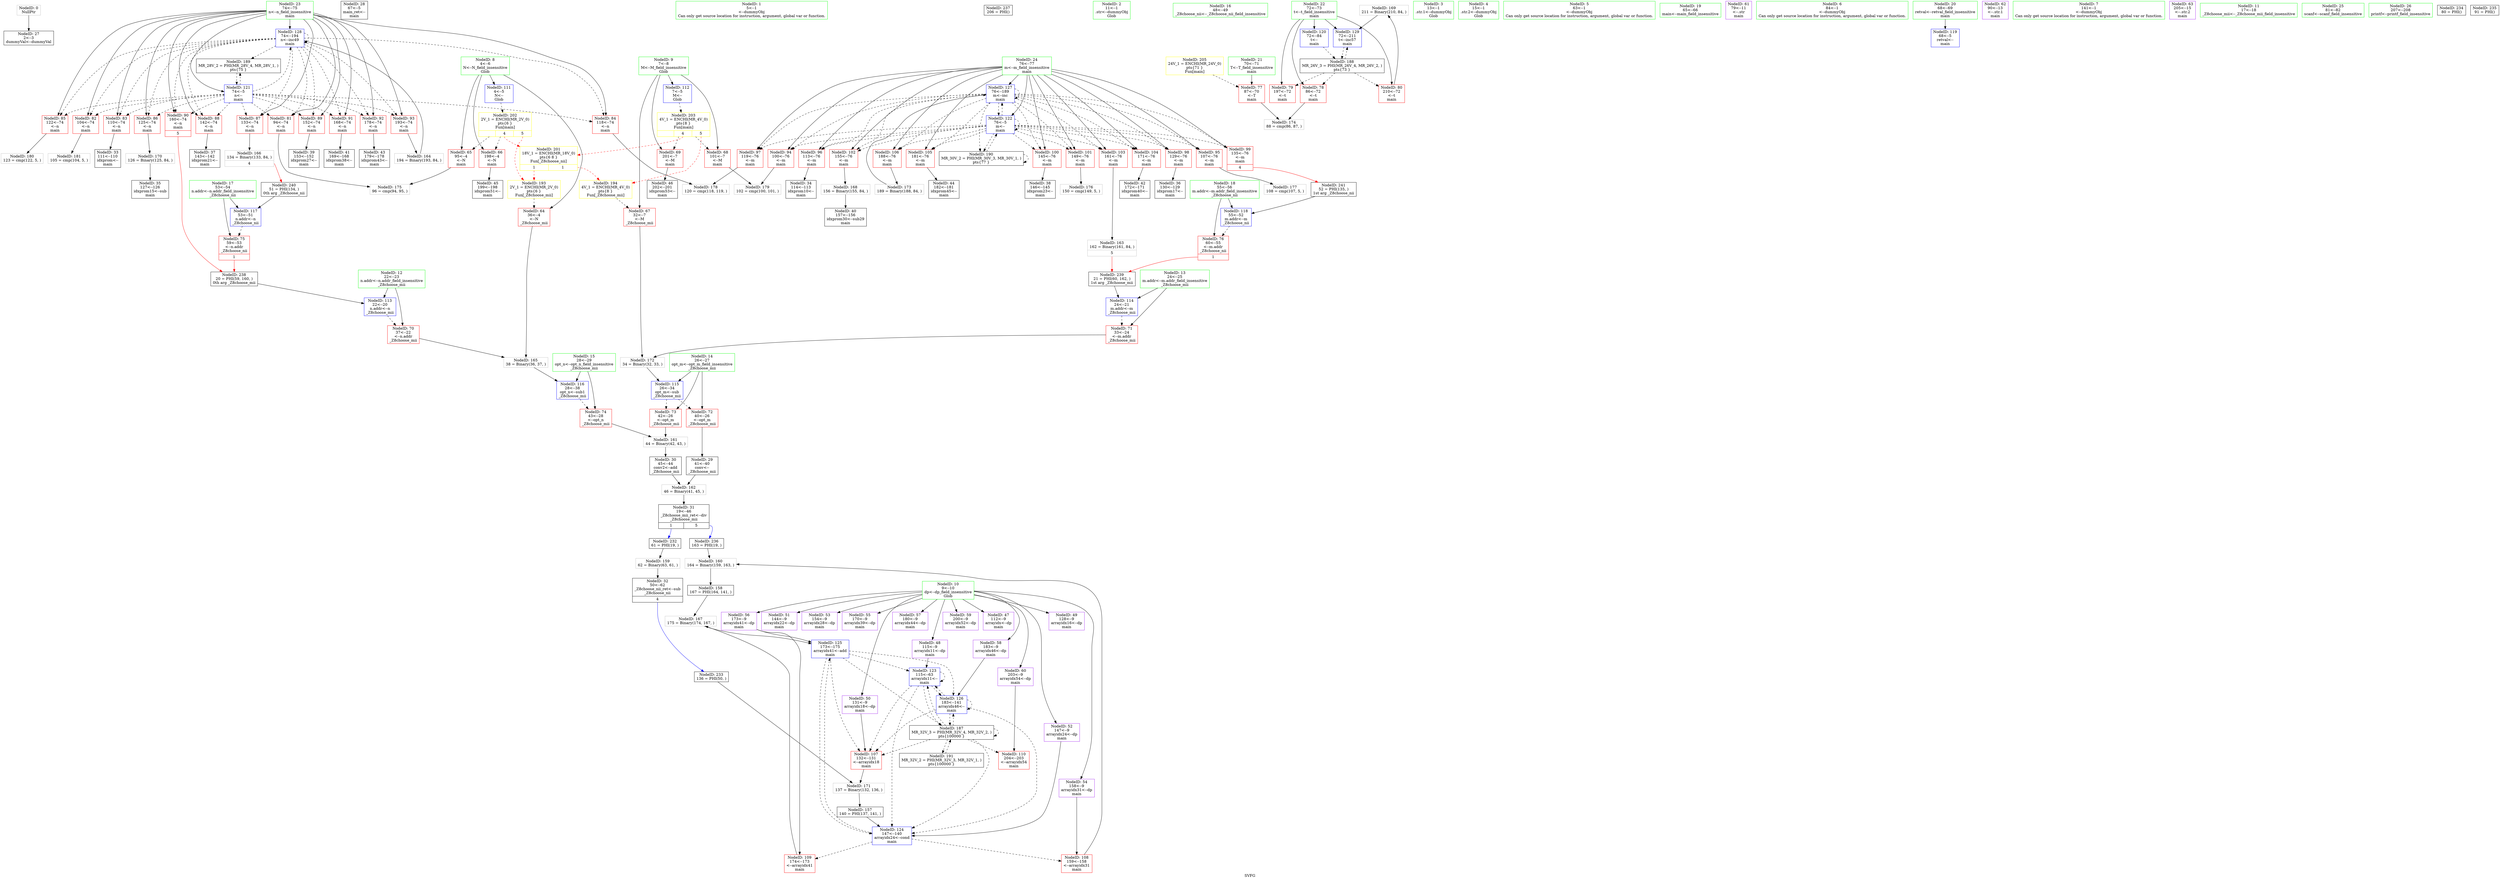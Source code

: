 digraph "SVFG" {
	label="SVFG";

	Node0x55f37e947410 [shape=record,color=grey,label="{NodeID: 0\nNullPtr}"];
	Node0x55f37e947410 -> Node0x55f37e94ed90[style=solid];
	Node0x55f37e95a5b0 [shape=record,color=grey,label="{NodeID: 180\n123 = cmp(122, 5, )\n}"];
	Node0x55f37e94ff70 [shape=record,color=red,label="{NodeID: 97\n119\<--76\n\<--m\nmain\n}"];
	Node0x55f37e94ff70 -> Node0x55f37e95a2b0[style=solid];
	Node0x55f37e94e7f0 [shape=record,color=green,label="{NodeID: 14\n26\<--27\nopt_m\<--opt_m_field_insensitive\n_Z8choose_mii\n}"];
	Node0x55f37e94e7f0 -> Node0x55f37e952240[style=solid];
	Node0x55f37e94e7f0 -> Node0x55f37e952310[style=solid];
	Node0x55f37e94e7f0 -> Node0x55f37e9555e0[style=solid];
	Node0x55f37e953fe0 [shape=record,color=yellow,style=double,label="{NodeID: 194\n4V_1 = ENCHI(MR_4V_0)\npts\{8 \}\nFun[_Z8choose_mii]}"];
	Node0x55f37e953fe0 -> Node0x55f37e951e30[style=dashed];
	Node0x55f37e950ad0 [shape=record,color=blue,label="{NodeID: 111\n4\<--5\nN\<--\nGlob }"];
	Node0x55f37e950ad0 -> Node0x55f37e9669b0[style=dashed];
	Node0x55f37e94ee60 [shape=record,color=black,label="{NodeID: 28\n67\<--5\nmain_ret\<--\nmain\n}"];
	Node0x55f37e955dc0 [shape=record,color=blue,label="{NodeID: 125\n173\<--175\narrayidx41\<--add\nmain\n}"];
	Node0x55f37e955dc0 -> Node0x55f37e950790[style=dashed];
	Node0x55f37e955dc0 -> Node0x55f37e955c20[style=dashed];
	Node0x55f37e955dc0 -> Node0x55f37e955cf0[style=dashed];
	Node0x55f37e955dc0 -> Node0x55f37e955e90[style=dashed];
	Node0x55f37e955dc0 -> Node0x55f37e962940[style=dashed];
	Node0x55f37e94f9c0 [shape=record,color=black,label="{NodeID: 42\n172\<--171\nidxprom40\<--\nmain\n}"];
	Node0x55f37e951540 [shape=record,color=purple,label="{NodeID: 56\n173\<--9\narrayidx41\<--dp\nmain\n}"];
	Node0x55f37e951540 -> Node0x55f37e950930[style=solid];
	Node0x55f37e951540 -> Node0x55f37e955dc0[style=solid];
	Node0x55f37e972490 [shape=record,color=black,label="{NodeID: 236\n163 = PHI(19, )\n}"];
	Node0x55f37e972490 -> Node0x55f37e9587b0[style=solid];
	Node0x55f37e9520a0 [shape=record,color=red,label="{NodeID: 70\n37\<--22\n\<--n.addr\n_Z8choose_mii\n}"];
	Node0x55f37e9520a0 -> Node0x55f37e958f30[style=solid];
	Node0x55f37e959230 [shape=record,color=grey,label="{NodeID: 167\n175 = Binary(174, 167, )\n}"];
	Node0x55f37e959230 -> Node0x55f37e955dc0[style=solid];
	Node0x55f37e952c00 [shape=record,color=red,label="{NodeID: 84\n118\<--74\n\<--n\nmain\n}"];
	Node0x55f37e952c00 -> Node0x55f37e95a2b0[style=solid];
	Node0x55f37e946180 [shape=record,color=green,label="{NodeID: 1\n5\<--1\n\<--dummyObj\nCan only get source location for instruction, argument, global var or function.}"];
	Node0x55f37e95a730 [shape=record,color=grey,label="{NodeID: 181\n105 = cmp(104, 5, )\n}"];
	Node0x55f37e950040 [shape=record,color=red,label="{NodeID: 98\n129\<--76\n\<--m\nmain\n}"];
	Node0x55f37e950040 -> Node0x55f37e94f4e0[style=solid];
	Node0x55f37e9469e0 [shape=record,color=green,label="{NodeID: 15\n28\<--29\nopt_n\<--opt_n_field_insensitive\n_Z8choose_mii\n}"];
	Node0x55f37e9469e0 -> Node0x55f37e9523e0[style=solid];
	Node0x55f37e9469e0 -> Node0x55f37e955670[style=solid];
	Node0x55f37e950bd0 [shape=record,color=blue,label="{NodeID: 112\n7\<--5\nM\<--\nGlob }"];
	Node0x55f37e950bd0 -> Node0x55f37e966ac0[style=dashed];
	Node0x55f37e94ef30 [shape=record,color=black,label="{NodeID: 29\n41\<--40\nconv\<--\n_Z8choose_mii\n}"];
	Node0x55f37e94ef30 -> Node0x55f37e958ab0[style=solid];
	Node0x55f37e955e90 [shape=record,color=blue,label="{NodeID: 126\n183\<--141\narrayidx46\<--\nmain\n}"];
	Node0x55f37e955e90 -> Node0x55f37e950790[style=dashed];
	Node0x55f37e955e90 -> Node0x55f37e955c20[style=dashed];
	Node0x55f37e955e90 -> Node0x55f37e955cf0[style=dashed];
	Node0x55f37e955e90 -> Node0x55f37e955e90[style=dashed];
	Node0x55f37e955e90 -> Node0x55f37e962940[style=dashed];
	Node0x55f37e94fa90 [shape=record,color=black,label="{NodeID: 43\n179\<--178\nidxprom43\<--\nmain\n}"];
	Node0x55f37e951610 [shape=record,color=purple,label="{NodeID: 57\n180\<--9\narrayidx44\<--dp\nmain\n}"];
	Node0x55f37e972630 [shape=record,color=black,label="{NodeID: 237\n206 = PHI()\n}"];
	Node0x55f37e952170 [shape=record,color=red,label="{NodeID: 71\n33\<--24\n\<--m.addr\n_Z8choose_mii\n}"];
	Node0x55f37e952170 -> Node0x55f37e9599b0[style=solid];
	Node0x55f37e9593b0 [shape=record,color=grey,label="{NodeID: 168\n156 = Binary(155, 84, )\n}"];
	Node0x55f37e9593b0 -> Node0x55f37e94f820[style=solid];
	Node0x55f37e952cd0 [shape=record,color=red,label="{NodeID: 85\n122\<--74\n\<--n\nmain\n}"];
	Node0x55f37e952cd0 -> Node0x55f37e95a5b0[style=solid];
	Node0x55f37e946270 [shape=record,color=green,label="{NodeID: 2\n11\<--1\n.str\<--dummyObj\nGlob }"];
	Node0x55f37e950110 [shape=record,color=red,label="{NodeID: 99\n135\<--76\n\<--m\nmain\n|{<s0>4}}"];
	Node0x55f37e950110:s0 -> Node0x55f37e972bd0[style=solid,color=red];
	Node0x55f37e946ab0 [shape=record,color=green,label="{NodeID: 16\n48\<--49\n_Z8choose_nii\<--_Z8choose_nii_field_insensitive\n}"];
	Node0x55f37e950cd0 [shape=record,color=blue,label="{NodeID: 113\n22\<--20\nn.addr\<--n\n_Z8choose_mii\n}"];
	Node0x55f37e950cd0 -> Node0x55f37e9520a0[style=dashed];
	Node0x55f37e94f000 [shape=record,color=black,label="{NodeID: 30\n45\<--44\nconv2\<--add\n_Z8choose_mii\n}"];
	Node0x55f37e94f000 -> Node0x55f37e958ab0[style=solid];
	Node0x55f37e955f60 [shape=record,color=blue,label="{NodeID: 127\n76\<--189\nm\<--inc\nmain\n}"];
	Node0x55f37e955f60 -> Node0x55f37e953420[style=dashed];
	Node0x55f37e955f60 -> Node0x55f37e9534f0[style=dashed];
	Node0x55f37e955f60 -> Node0x55f37e94fea0[style=dashed];
	Node0x55f37e955f60 -> Node0x55f37e94ff70[style=dashed];
	Node0x55f37e955f60 -> Node0x55f37e950040[style=dashed];
	Node0x55f37e955f60 -> Node0x55f37e950110[style=dashed];
	Node0x55f37e955f60 -> Node0x55f37e9501e0[style=dashed];
	Node0x55f37e955f60 -> Node0x55f37e9502b0[style=dashed];
	Node0x55f37e955f60 -> Node0x55f37e950380[style=dashed];
	Node0x55f37e955f60 -> Node0x55f37e950450[style=dashed];
	Node0x55f37e955f60 -> Node0x55f37e950520[style=dashed];
	Node0x55f37e955f60 -> Node0x55f37e9505f0[style=dashed];
	Node0x55f37e955f60 -> Node0x55f37e9506c0[style=dashed];
	Node0x55f37e955f60 -> Node0x55f37e955b50[style=dashed];
	Node0x55f37e955f60 -> Node0x55f37e955f60[style=dashed];
	Node0x55f37e955f60 -> Node0x55f37e963840[style=dashed];
	Node0x55f37e94fb60 [shape=record,color=black,label="{NodeID: 44\n182\<--181\nidxprom45\<--\nmain\n}"];
	Node0x55f37e9516e0 [shape=record,color=purple,label="{NodeID: 58\n183\<--9\narrayidx46\<--dp\nmain\n}"];
	Node0x55f37e9516e0 -> Node0x55f37e955e90[style=solid];
	Node0x55f37e972700 [shape=record,color=black,label="{NodeID: 238\n20 = PHI(59, 160, )\n0th arg _Z8choose_mii }"];
	Node0x55f37e972700 -> Node0x55f37e950cd0[style=solid];
	Node0x55f37e952240 [shape=record,color=red,label="{NodeID: 72\n40\<--26\n\<--opt_m\n_Z8choose_mii\n}"];
	Node0x55f37e952240 -> Node0x55f37e94ef30[style=solid];
	Node0x55f37e959530 [shape=record,color=grey,label="{NodeID: 169\n211 = Binary(210, 84, )\n}"];
	Node0x55f37e959530 -> Node0x55f37e956100[style=solid];
	Node0x55f37e952da0 [shape=record,color=red,label="{NodeID: 86\n125\<--74\n\<--n\nmain\n}"];
	Node0x55f37e952da0 -> Node0x55f37e9596b0[style=solid];
	Node0x55f37e9478d0 [shape=record,color=green,label="{NodeID: 3\n13\<--1\n.str.1\<--dummyObj\nGlob }"];
	Node0x55f37e9501e0 [shape=record,color=red,label="{NodeID: 100\n145\<--76\n\<--m\nmain\n}"];
	Node0x55f37e9501e0 -> Node0x55f37e94f680[style=solid];
	Node0x55f37e946b80 [shape=record,color=green,label="{NodeID: 17\n53\<--54\nn.addr\<--n.addr_field_insensitive\n_Z8choose_nii\n}"];
	Node0x55f37e946b80 -> Node0x55f37e9524b0[style=solid];
	Node0x55f37e946b80 -> Node0x55f37e955740[style=solid];
	Node0x55f37e950da0 [shape=record,color=blue,label="{NodeID: 114\n24\<--21\nm.addr\<--m\n_Z8choose_mii\n}"];
	Node0x55f37e950da0 -> Node0x55f37e952170[style=dashed];
	Node0x55f37e94f0d0 [shape=record,color=black,label="{NodeID: 31\n19\<--46\n_Z8choose_mii_ret\<--div\n_Z8choose_mii\n|{<s0>1|<s1>5}}"];
	Node0x55f37e94f0d0:s0 -> Node0x55f37e972000[style=solid,color=blue];
	Node0x55f37e94f0d0:s1 -> Node0x55f37e972490[style=solid,color=blue];
	Node0x55f37e956030 [shape=record,color=blue,label="{NodeID: 128\n74\<--194\nn\<--inc49\nmain\n}"];
	Node0x55f37e956030 -> Node0x55f37e952990[style=dashed];
	Node0x55f37e956030 -> Node0x55f37e952a60[style=dashed];
	Node0x55f37e956030 -> Node0x55f37e952b30[style=dashed];
	Node0x55f37e956030 -> Node0x55f37e952c00[style=dashed];
	Node0x55f37e956030 -> Node0x55f37e952cd0[style=dashed];
	Node0x55f37e956030 -> Node0x55f37e952da0[style=dashed];
	Node0x55f37e956030 -> Node0x55f37e952e70[style=dashed];
	Node0x55f37e956030 -> Node0x55f37e952f40[style=dashed];
	Node0x55f37e956030 -> Node0x55f37e953010[style=dashed];
	Node0x55f37e956030 -> Node0x55f37e9530e0[style=dashed];
	Node0x55f37e956030 -> Node0x55f37e9531b0[style=dashed];
	Node0x55f37e956030 -> Node0x55f37e953280[style=dashed];
	Node0x55f37e956030 -> Node0x55f37e953350[style=dashed];
	Node0x55f37e956030 -> Node0x55f37e956030[style=dashed];
	Node0x55f37e956030 -> Node0x55f37e963340[style=dashed];
	Node0x55f37e94fc30 [shape=record,color=black,label="{NodeID: 45\n199\<--198\nidxprom51\<--\nmain\n}"];
	Node0x55f37e9517b0 [shape=record,color=purple,label="{NodeID: 59\n200\<--9\narrayidx52\<--dp\nmain\n}"];
	Node0x55f37e972940 [shape=record,color=black,label="{NodeID: 239\n21 = PHI(60, 162, )\n1st arg _Z8choose_mii }"];
	Node0x55f37e972940 -> Node0x55f37e950da0[style=solid];
	Node0x55f37e952310 [shape=record,color=red,label="{NodeID: 73\n42\<--26\n\<--opt_m\n_Z8choose_mii\n}"];
	Node0x55f37e952310 -> Node0x55f37e958930[style=solid];
	Node0x55f37e9596b0 [shape=record,color=grey,label="{NodeID: 170\n126 = Binary(125, 84, )\n}"];
	Node0x55f37e9596b0 -> Node0x55f37e94f410[style=solid];
	Node0x55f37e952e70 [shape=record,color=red,label="{NodeID: 87\n133\<--74\n\<--n\nmain\n}"];
	Node0x55f37e952e70 -> Node0x55f37e9590b0[style=solid];
	Node0x55f37e9463f0 [shape=record,color=green,label="{NodeID: 4\n15\<--1\n.str.2\<--dummyObj\nGlob }"];
	Node0x55f37e9502b0 [shape=record,color=red,label="{NodeID: 101\n149\<--76\n\<--m\nmain\n}"];
	Node0x55f37e9502b0 -> Node0x55f37e959fb0[style=solid];
	Node0x55f37e946d20 [shape=record,color=green,label="{NodeID: 18\n55\<--56\nm.addr\<--m.addr_field_insensitive\n_Z8choose_nii\n}"];
	Node0x55f37e946d20 -> Node0x55f37e952580[style=solid];
	Node0x55f37e946d20 -> Node0x55f37e955810[style=solid];
	Node0x55f37e9555e0 [shape=record,color=blue,label="{NodeID: 115\n26\<--34\nopt_m\<--sub\n_Z8choose_mii\n}"];
	Node0x55f37e9555e0 -> Node0x55f37e952240[style=dashed];
	Node0x55f37e9555e0 -> Node0x55f37e952310[style=dashed];
	Node0x55f37e94f1a0 [shape=record,color=black,label="{NodeID: 32\n50\<--62\n_Z8choose_nii_ret\<--sub\n_Z8choose_nii\n|{<s0>4}}"];
	Node0x55f37e94f1a0:s0 -> Node0x55f37e9721f0[style=solid,color=blue];
	Node0x55f37e956100 [shape=record,color=blue,label="{NodeID: 129\n72\<--211\nt\<--inc57\nmain\n}"];
	Node0x55f37e956100 -> Node0x55f37e962e40[style=dashed];
	Node0x55f37e94fd00 [shape=record,color=black,label="{NodeID: 46\n202\<--201\nidxprom53\<--\nmain\n}"];
	Node0x55f37e951880 [shape=record,color=purple,label="{NodeID: 60\n203\<--9\narrayidx54\<--dp\nmain\n}"];
	Node0x55f37e951880 -> Node0x55f37e950a00[style=solid];
	Node0x55f37e972ac0 [shape=record,color=black,label="{NodeID: 240\n51 = PHI(134, )\n0th arg _Z8choose_nii }"];
	Node0x55f37e972ac0 -> Node0x55f37e955740[style=solid];
	Node0x55f37e754d60 [shape=record,color=black,label="{NodeID: 157\n140 = PHI(137, 141, )\n}"];
	Node0x55f37e754d60 -> Node0x55f37e955cf0[style=solid];
	Node0x55f37e9523e0 [shape=record,color=red,label="{NodeID: 74\n43\<--28\n\<--opt_n\n_Z8choose_mii\n}"];
	Node0x55f37e9523e0 -> Node0x55f37e958930[style=solid];
	Node0x55f37e959830 [shape=record,color=grey,label="{NodeID: 171\n137 = Binary(132, 136, )\n}"];
	Node0x55f37e959830 -> Node0x55f37e754d60[style=solid];
	Node0x55f37e952f40 [shape=record,color=red,label="{NodeID: 88\n142\<--74\n\<--n\nmain\n}"];
	Node0x55f37e952f40 -> Node0x55f37e94f5b0[style=solid];
	Node0x55f37e946480 [shape=record,color=green,label="{NodeID: 5\n63\<--1\n\<--dummyObj\nCan only get source location for instruction, argument, global var or function.}"];
	Node0x55f37e950380 [shape=record,color=red,label="{NodeID: 102\n155\<--76\n\<--m\nmain\n}"];
	Node0x55f37e950380 -> Node0x55f37e9593b0[style=solid];
	Node0x55f37e946df0 [shape=record,color=green,label="{NodeID: 19\n65\<--66\nmain\<--main_field_insensitive\n}"];
	Node0x55f37e955670 [shape=record,color=blue,label="{NodeID: 116\n28\<--38\nopt_n\<--sub1\n_Z8choose_mii\n}"];
	Node0x55f37e955670 -> Node0x55f37e9523e0[style=dashed];
	Node0x55f37e94f270 [shape=record,color=black,label="{NodeID: 33\n111\<--110\nidxprom\<--\nmain\n}"];
	Node0x55f37e94fdd0 [shape=record,color=purple,label="{NodeID: 47\n112\<--9\narrayidx\<--dp\nmain\n}"];
	Node0x55f37e951950 [shape=record,color=purple,label="{NodeID: 61\n79\<--11\n\<--.str\nmain\n}"];
	Node0x55f37e972bd0 [shape=record,color=black,label="{NodeID: 241\n52 = PHI(135, )\n1st arg _Z8choose_nii }"];
	Node0x55f37e972bd0 -> Node0x55f37e955810[style=solid];
	Node0x55f37e958090 [shape=record,color=black,label="{NodeID: 158\n167 = PHI(164, 141, )\n}"];
	Node0x55f37e958090 -> Node0x55f37e959230[style=solid];
	Node0x55f37e9524b0 [shape=record,color=red,label="{NodeID: 75\n59\<--53\n\<--n.addr\n_Z8choose_nii\n|{<s0>1}}"];
	Node0x55f37e9524b0:s0 -> Node0x55f37e972700[style=solid,color=red];
	Node0x55f37e9599b0 [shape=record,color=grey,label="{NodeID: 172\n34 = Binary(32, 33, )\n}"];
	Node0x55f37e9599b0 -> Node0x55f37e9555e0[style=solid];
	Node0x55f37e953010 [shape=record,color=red,label="{NodeID: 89\n152\<--74\n\<--n\nmain\n}"];
	Node0x55f37e953010 -> Node0x55f37e94f750[style=solid];
	Node0x55f37e94e310 [shape=record,color=green,label="{NodeID: 6\n84\<--1\n\<--dummyObj\nCan only get source location for instruction, argument, global var or function.}"];
	Node0x55f37e950450 [shape=record,color=red,label="{NodeID: 103\n161\<--76\n\<--m\nmain\n}"];
	Node0x55f37e950450 -> Node0x55f37e958c30[style=solid];
	Node0x55f37e946ef0 [shape=record,color=green,label="{NodeID: 20\n68\<--69\nretval\<--retval_field_insensitive\nmain\n}"];
	Node0x55f37e946ef0 -> Node0x55f37e9558e0[style=solid];
	Node0x55f37e955740 [shape=record,color=blue,label="{NodeID: 117\n53\<--51\nn.addr\<--n\n_Z8choose_nii\n}"];
	Node0x55f37e955740 -> Node0x55f37e9524b0[style=dashed];
	Node0x55f37e94f340 [shape=record,color=black,label="{NodeID: 34\n114\<--113\nidxprom10\<--\nmain\n}"];
	Node0x55f37e950ec0 [shape=record,color=purple,label="{NodeID: 48\n115\<--9\narrayidx11\<--dp\nmain\n}"];
	Node0x55f37e950ec0 -> Node0x55f37e955c20[style=solid];
	Node0x55f37e951a20 [shape=record,color=purple,label="{NodeID: 62\n90\<--13\n\<--.str.1\nmain\n}"];
	Node0x55f37e958630 [shape=record,color=grey,label="{NodeID: 159\n62 = Binary(63, 61, )\n}"];
	Node0x55f37e958630 -> Node0x55f37e94f1a0[style=solid];
	Node0x55f37e952580 [shape=record,color=red,label="{NodeID: 76\n60\<--55\n\<--m.addr\n_Z8choose_nii\n|{<s0>1}}"];
	Node0x55f37e952580:s0 -> Node0x55f37e972940[style=solid,color=red];
	Node0x55f37e959b30 [shape=record,color=grey,label="{NodeID: 173\n189 = Binary(188, 84, )\n}"];
	Node0x55f37e959b30 -> Node0x55f37e955f60[style=solid];
	Node0x55f37e9530e0 [shape=record,color=red,label="{NodeID: 90\n160\<--74\n\<--n\nmain\n|{<s0>5}}"];
	Node0x55f37e9530e0:s0 -> Node0x55f37e972700[style=solid,color=red];
	Node0x55f37e94e3a0 [shape=record,color=green,label="{NodeID: 7\n141\<--1\n\<--dummyObj\nCan only get source location for instruction, argument, global var or function.}"];
	Node0x55f37e962940 [shape=record,color=black,label="{NodeID: 187\nMR_32V_3 = PHI(MR_32V_4, MR_32V_2, )\npts\{100000 \}\n}"];
	Node0x55f37e962940 -> Node0x55f37e950790[style=dashed];
	Node0x55f37e962940 -> Node0x55f37e950a00[style=dashed];
	Node0x55f37e962940 -> Node0x55f37e955c20[style=dashed];
	Node0x55f37e962940 -> Node0x55f37e955cf0[style=dashed];
	Node0x55f37e962940 -> Node0x55f37e955e90[style=dashed];
	Node0x55f37e962940 -> Node0x55f37e962940[style=dashed];
	Node0x55f37e962940 -> Node0x55f37e963d40[style=dashed];
	Node0x55f37e950520 [shape=record,color=red,label="{NodeID: 104\n171\<--76\n\<--m\nmain\n}"];
	Node0x55f37e950520 -> Node0x55f37e94f9c0[style=solid];
	Node0x55f37e947a50 [shape=record,color=green,label="{NodeID: 21\n70\<--71\nT\<--T_field_insensitive\nmain\n}"];
	Node0x55f37e947a50 -> Node0x55f37e952650[style=solid];
	Node0x55f37e966900 [shape=record,color=yellow,style=double,label="{NodeID: 201\n18V_1 = ENCHI(MR_18V_0)\npts\{6 8 \}\nFun[_Z8choose_nii]|{<s0>1|<s1>1}}"];
	Node0x55f37e966900:s0 -> Node0x55f37e953ed0[style=dashed,color=red];
	Node0x55f37e966900:s1 -> Node0x55f37e953fe0[style=dashed,color=red];
	Node0x55f37e955810 [shape=record,color=blue,label="{NodeID: 118\n55\<--52\nm.addr\<--m\n_Z8choose_nii\n}"];
	Node0x55f37e955810 -> Node0x55f37e952580[style=dashed];
	Node0x55f37e94f410 [shape=record,color=black,label="{NodeID: 35\n127\<--126\nidxprom15\<--sub\nmain\n}"];
	Node0x55f37e950f90 [shape=record,color=purple,label="{NodeID: 49\n128\<--9\narrayidx16\<--dp\nmain\n}"];
	Node0x55f37e951af0 [shape=record,color=purple,label="{NodeID: 63\n205\<--15\n\<--.str.2\nmain\n}"];
	Node0x55f37e9587b0 [shape=record,color=grey,label="{NodeID: 160\n164 = Binary(159, 163, )\n}"];
	Node0x55f37e9587b0 -> Node0x55f37e958090[style=solid];
	Node0x55f37e952650 [shape=record,color=red,label="{NodeID: 77\n87\<--70\n\<--T\nmain\n}"];
	Node0x55f37e952650 -> Node0x55f37e959cb0[style=solid];
	Node0x55f37e959cb0 [shape=record,color=grey,label="{NodeID: 174\n88 = cmp(86, 87, )\n}"];
	Node0x55f37e9531b0 [shape=record,color=red,label="{NodeID: 91\n168\<--74\n\<--n\nmain\n}"];
	Node0x55f37e9531b0 -> Node0x55f37e94f8f0[style=solid];
	Node0x55f37e947750 [shape=record,color=green,label="{NodeID: 8\n4\<--6\nN\<--N_field_insensitive\nGlob }"];
	Node0x55f37e947750 -> Node0x55f37e951bc0[style=solid];
	Node0x55f37e947750 -> Node0x55f37e951c90[style=solid];
	Node0x55f37e947750 -> Node0x55f37e951d60[style=solid];
	Node0x55f37e947750 -> Node0x55f37e950ad0[style=solid];
	Node0x55f37e962e40 [shape=record,color=black,label="{NodeID: 188\nMR_26V_3 = PHI(MR_26V_4, MR_26V_2, )\npts\{73 \}\n}"];
	Node0x55f37e962e40 -> Node0x55f37e952720[style=dashed];
	Node0x55f37e962e40 -> Node0x55f37e9527f0[style=dashed];
	Node0x55f37e962e40 -> Node0x55f37e9528c0[style=dashed];
	Node0x55f37e962e40 -> Node0x55f37e956100[style=dashed];
	Node0x55f37e9505f0 [shape=record,color=red,label="{NodeID: 105\n181\<--76\n\<--m\nmain\n}"];
	Node0x55f37e9505f0 -> Node0x55f37e94fb60[style=solid];
	Node0x55f37e947b20 [shape=record,color=green,label="{NodeID: 22\n72\<--73\nt\<--t_field_insensitive\nmain\n}"];
	Node0x55f37e947b20 -> Node0x55f37e952720[style=solid];
	Node0x55f37e947b20 -> Node0x55f37e9527f0[style=solid];
	Node0x55f37e947b20 -> Node0x55f37e9528c0[style=solid];
	Node0x55f37e947b20 -> Node0x55f37e9559b0[style=solid];
	Node0x55f37e947b20 -> Node0x55f37e956100[style=solid];
	Node0x55f37e9669b0 [shape=record,color=yellow,style=double,label="{NodeID: 202\n2V_1 = ENCHI(MR_2V_0)\npts\{6 \}\nFun[main]|{|<s2>4|<s3>5}}"];
	Node0x55f37e9669b0 -> Node0x55f37e951c90[style=dashed];
	Node0x55f37e9669b0 -> Node0x55f37e951d60[style=dashed];
	Node0x55f37e9669b0:s2 -> Node0x55f37e966900[style=dashed,color=red];
	Node0x55f37e9669b0:s3 -> Node0x55f37e953ed0[style=dashed,color=red];
	Node0x55f37e9558e0 [shape=record,color=blue,label="{NodeID: 119\n68\<--5\nretval\<--\nmain\n}"];
	Node0x55f37e94f4e0 [shape=record,color=black,label="{NodeID: 36\n130\<--129\nidxprom17\<--\nmain\n}"];
	Node0x55f37e951060 [shape=record,color=purple,label="{NodeID: 50\n131\<--9\narrayidx18\<--dp\nmain\n}"];
	Node0x55f37e951060 -> Node0x55f37e950790[style=solid];
	Node0x55f37e951bc0 [shape=record,color=red,label="{NodeID: 64\n36\<--4\n\<--N\n_Z8choose_mii\n}"];
	Node0x55f37e951bc0 -> Node0x55f37e958f30[style=solid];
	Node0x55f37e958930 [shape=record,color=grey,label="{NodeID: 161\n44 = Binary(42, 43, )\n}"];
	Node0x55f37e958930 -> Node0x55f37e94f000[style=solid];
	Node0x55f37e952720 [shape=record,color=red,label="{NodeID: 78\n86\<--72\n\<--t\nmain\n}"];
	Node0x55f37e952720 -> Node0x55f37e959cb0[style=solid];
	Node0x55f37e959e30 [shape=record,color=grey,label="{NodeID: 175\n96 = cmp(94, 95, )\n}"];
	Node0x55f37e953280 [shape=record,color=red,label="{NodeID: 92\n178\<--74\n\<--n\nmain\n}"];
	Node0x55f37e953280 -> Node0x55f37e94fa90[style=solid];
	Node0x55f37e9477e0 [shape=record,color=green,label="{NodeID: 9\n7\<--8\nM\<--M_field_insensitive\nGlob }"];
	Node0x55f37e9477e0 -> Node0x55f37e951e30[style=solid];
	Node0x55f37e9477e0 -> Node0x55f37e951f00[style=solid];
	Node0x55f37e9477e0 -> Node0x55f37e951fd0[style=solid];
	Node0x55f37e9477e0 -> Node0x55f37e950bd0[style=solid];
	Node0x55f37e963340 [shape=record,color=black,label="{NodeID: 189\nMR_28V_2 = PHI(MR_28V_4, MR_28V_1, )\npts\{75 \}\n}"];
	Node0x55f37e963340 -> Node0x55f37e955a80[style=dashed];
	Node0x55f37e9506c0 [shape=record,color=red,label="{NodeID: 106\n188\<--76\n\<--m\nmain\n}"];
	Node0x55f37e9506c0 -> Node0x55f37e959b30[style=solid];
	Node0x55f37e947bf0 [shape=record,color=green,label="{NodeID: 23\n74\<--75\nn\<--n_field_insensitive\nmain\n}"];
	Node0x55f37e947bf0 -> Node0x55f37e952990[style=solid];
	Node0x55f37e947bf0 -> Node0x55f37e952a60[style=solid];
	Node0x55f37e947bf0 -> Node0x55f37e952b30[style=solid];
	Node0x55f37e947bf0 -> Node0x55f37e952c00[style=solid];
	Node0x55f37e947bf0 -> Node0x55f37e952cd0[style=solid];
	Node0x55f37e947bf0 -> Node0x55f37e952da0[style=solid];
	Node0x55f37e947bf0 -> Node0x55f37e952e70[style=solid];
	Node0x55f37e947bf0 -> Node0x55f37e952f40[style=solid];
	Node0x55f37e947bf0 -> Node0x55f37e953010[style=solid];
	Node0x55f37e947bf0 -> Node0x55f37e9530e0[style=solid];
	Node0x55f37e947bf0 -> Node0x55f37e9531b0[style=solid];
	Node0x55f37e947bf0 -> Node0x55f37e953280[style=solid];
	Node0x55f37e947bf0 -> Node0x55f37e953350[style=solid];
	Node0x55f37e947bf0 -> Node0x55f37e955a80[style=solid];
	Node0x55f37e947bf0 -> Node0x55f37e956030[style=solid];
	Node0x55f37e966ac0 [shape=record,color=yellow,style=double,label="{NodeID: 203\n4V_1 = ENCHI(MR_4V_0)\npts\{8 \}\nFun[main]|{|<s2>4|<s3>5}}"];
	Node0x55f37e966ac0 -> Node0x55f37e951f00[style=dashed];
	Node0x55f37e966ac0 -> Node0x55f37e951fd0[style=dashed];
	Node0x55f37e966ac0:s2 -> Node0x55f37e966900[style=dashed,color=red];
	Node0x55f37e966ac0:s3 -> Node0x55f37e953fe0[style=dashed,color=red];
	Node0x55f37e9559b0 [shape=record,color=blue,label="{NodeID: 120\n72\<--84\nt\<--\nmain\n}"];
	Node0x55f37e9559b0 -> Node0x55f37e962e40[style=dashed];
	Node0x55f37e94f5b0 [shape=record,color=black,label="{NodeID: 37\n143\<--142\nidxprom21\<--\nmain\n}"];
	Node0x55f37e951130 [shape=record,color=purple,label="{NodeID: 51\n144\<--9\narrayidx22\<--dp\nmain\n}"];
	Node0x55f37e951c90 [shape=record,color=red,label="{NodeID: 65\n95\<--4\n\<--N\nmain\n}"];
	Node0x55f37e951c90 -> Node0x55f37e959e30[style=solid];
	Node0x55f37e958ab0 [shape=record,color=grey,label="{NodeID: 162\n46 = Binary(41, 45, )\n}"];
	Node0x55f37e958ab0 -> Node0x55f37e94f0d0[style=solid];
	Node0x55f37e9527f0 [shape=record,color=red,label="{NodeID: 79\n197\<--72\n\<--t\nmain\n}"];
	Node0x55f37e959fb0 [shape=record,color=grey,label="{NodeID: 176\n150 = cmp(149, 5, )\n}"];
	Node0x55f37e953350 [shape=record,color=red,label="{NodeID: 93\n193\<--74\n\<--n\nmain\n}"];
	Node0x55f37e953350 -> Node0x55f37e958db0[style=solid];
	Node0x55f37e9475b0 [shape=record,color=green,label="{NodeID: 10\n9\<--10\ndp\<--dp_field_insensitive\nGlob }"];
	Node0x55f37e9475b0 -> Node0x55f37e94fdd0[style=solid];
	Node0x55f37e9475b0 -> Node0x55f37e950ec0[style=solid];
	Node0x55f37e9475b0 -> Node0x55f37e950f90[style=solid];
	Node0x55f37e9475b0 -> Node0x55f37e951060[style=solid];
	Node0x55f37e9475b0 -> Node0x55f37e951130[style=solid];
	Node0x55f37e9475b0 -> Node0x55f37e951200[style=solid];
	Node0x55f37e9475b0 -> Node0x55f37e9512d0[style=solid];
	Node0x55f37e9475b0 -> Node0x55f37e9513a0[style=solid];
	Node0x55f37e9475b0 -> Node0x55f37e951470[style=solid];
	Node0x55f37e9475b0 -> Node0x55f37e951540[style=solid];
	Node0x55f37e9475b0 -> Node0x55f37e951610[style=solid];
	Node0x55f37e9475b0 -> Node0x55f37e9516e0[style=solid];
	Node0x55f37e9475b0 -> Node0x55f37e9517b0[style=solid];
	Node0x55f37e9475b0 -> Node0x55f37e951880[style=solid];
	Node0x55f37e963840 [shape=record,color=black,label="{NodeID: 190\nMR_30V_2 = PHI(MR_30V_3, MR_30V_1, )\npts\{77 \}\n}"];
	Node0x55f37e963840 -> Node0x55f37e955b50[style=dashed];
	Node0x55f37e963840 -> Node0x55f37e963840[style=dashed];
	Node0x55f37e950790 [shape=record,color=red,label="{NodeID: 107\n132\<--131\n\<--arrayidx18\nmain\n}"];
	Node0x55f37e950790 -> Node0x55f37e959830[style=solid];
	Node0x55f37e947cc0 [shape=record,color=green,label="{NodeID: 24\n76\<--77\nm\<--m_field_insensitive\nmain\n}"];
	Node0x55f37e947cc0 -> Node0x55f37e953420[style=solid];
	Node0x55f37e947cc0 -> Node0x55f37e9534f0[style=solid];
	Node0x55f37e947cc0 -> Node0x55f37e94fea0[style=solid];
	Node0x55f37e947cc0 -> Node0x55f37e94ff70[style=solid];
	Node0x55f37e947cc0 -> Node0x55f37e950040[style=solid];
	Node0x55f37e947cc0 -> Node0x55f37e950110[style=solid];
	Node0x55f37e947cc0 -> Node0x55f37e9501e0[style=solid];
	Node0x55f37e947cc0 -> Node0x55f37e9502b0[style=solid];
	Node0x55f37e947cc0 -> Node0x55f37e950380[style=solid];
	Node0x55f37e947cc0 -> Node0x55f37e950450[style=solid];
	Node0x55f37e947cc0 -> Node0x55f37e950520[style=solid];
	Node0x55f37e947cc0 -> Node0x55f37e9505f0[style=solid];
	Node0x55f37e947cc0 -> Node0x55f37e9506c0[style=solid];
	Node0x55f37e947cc0 -> Node0x55f37e955b50[style=solid];
	Node0x55f37e947cc0 -> Node0x55f37e955f60[style=solid];
	Node0x55f37e955a80 [shape=record,color=blue,label="{NodeID: 121\n74\<--5\nn\<--\nmain\n}"];
	Node0x55f37e955a80 -> Node0x55f37e952990[style=dashed];
	Node0x55f37e955a80 -> Node0x55f37e952a60[style=dashed];
	Node0x55f37e955a80 -> Node0x55f37e952b30[style=dashed];
	Node0x55f37e955a80 -> Node0x55f37e952c00[style=dashed];
	Node0x55f37e955a80 -> Node0x55f37e952cd0[style=dashed];
	Node0x55f37e955a80 -> Node0x55f37e952da0[style=dashed];
	Node0x55f37e955a80 -> Node0x55f37e952e70[style=dashed];
	Node0x55f37e955a80 -> Node0x55f37e952f40[style=dashed];
	Node0x55f37e955a80 -> Node0x55f37e953010[style=dashed];
	Node0x55f37e955a80 -> Node0x55f37e9530e0[style=dashed];
	Node0x55f37e955a80 -> Node0x55f37e9531b0[style=dashed];
	Node0x55f37e955a80 -> Node0x55f37e953280[style=dashed];
	Node0x55f37e955a80 -> Node0x55f37e953350[style=dashed];
	Node0x55f37e955a80 -> Node0x55f37e956030[style=dashed];
	Node0x55f37e955a80 -> Node0x55f37e963340[style=dashed];
	Node0x55f37e94f680 [shape=record,color=black,label="{NodeID: 38\n146\<--145\nidxprom23\<--\nmain\n}"];
	Node0x55f37e951200 [shape=record,color=purple,label="{NodeID: 52\n147\<--9\narrayidx24\<--dp\nmain\n}"];
	Node0x55f37e951200 -> Node0x55f37e955cf0[style=solid];
	Node0x55f37e972000 [shape=record,color=black,label="{NodeID: 232\n61 = PHI(19, )\n}"];
	Node0x55f37e972000 -> Node0x55f37e958630[style=solid];
	Node0x55f37e951d60 [shape=record,color=red,label="{NodeID: 66\n198\<--4\n\<--N\nmain\n}"];
	Node0x55f37e951d60 -> Node0x55f37e94fc30[style=solid];
	Node0x55f37e958c30 [shape=record,color=grey,label="{NodeID: 163\n162 = Binary(161, 84, )\n|{<s0>5}}"];
	Node0x55f37e958c30:s0 -> Node0x55f37e972940[style=solid,color=red];
	Node0x55f37e9528c0 [shape=record,color=red,label="{NodeID: 80\n210\<--72\n\<--t\nmain\n}"];
	Node0x55f37e9528c0 -> Node0x55f37e959530[style=solid];
	Node0x55f37e95a130 [shape=record,color=grey,label="{NodeID: 177\n108 = cmp(107, 5, )\n}"];
	Node0x55f37e953420 [shape=record,color=red,label="{NodeID: 94\n100\<--76\n\<--m\nmain\n}"];
	Node0x55f37e953420 -> Node0x55f37e95a430[style=solid];
	Node0x55f37e947640 [shape=record,color=green,label="{NodeID: 11\n17\<--18\n_Z8choose_mii\<--_Z8choose_mii_field_insensitive\n}"];
	Node0x55f37e963d40 [shape=record,color=black,label="{NodeID: 191\nMR_32V_2 = PHI(MR_32V_3, MR_32V_1, )\npts\{100000 \}\n}"];
	Node0x55f37e963d40 -> Node0x55f37e962940[style=dashed];
	Node0x55f37e950860 [shape=record,color=red,label="{NodeID: 108\n159\<--158\n\<--arrayidx31\nmain\n}"];
	Node0x55f37e950860 -> Node0x55f37e9587b0[style=solid];
	Node0x55f37e94ec30 [shape=record,color=green,label="{NodeID: 25\n81\<--82\nscanf\<--scanf_field_insensitive\n}"];
	Node0x55f37e966c80 [shape=record,color=yellow,style=double,label="{NodeID: 205\n24V_1 = ENCHI(MR_24V_0)\npts\{71 \}\nFun[main]}"];
	Node0x55f37e966c80 -> Node0x55f37e952650[style=dashed];
	Node0x55f37e955b50 [shape=record,color=blue,label="{NodeID: 122\n76\<--5\nm\<--\nmain\n}"];
	Node0x55f37e955b50 -> Node0x55f37e953420[style=dashed];
	Node0x55f37e955b50 -> Node0x55f37e9534f0[style=dashed];
	Node0x55f37e955b50 -> Node0x55f37e94fea0[style=dashed];
	Node0x55f37e955b50 -> Node0x55f37e94ff70[style=dashed];
	Node0x55f37e955b50 -> Node0x55f37e950040[style=dashed];
	Node0x55f37e955b50 -> Node0x55f37e950110[style=dashed];
	Node0x55f37e955b50 -> Node0x55f37e9501e0[style=dashed];
	Node0x55f37e955b50 -> Node0x55f37e9502b0[style=dashed];
	Node0x55f37e955b50 -> Node0x55f37e950380[style=dashed];
	Node0x55f37e955b50 -> Node0x55f37e950450[style=dashed];
	Node0x55f37e955b50 -> Node0x55f37e950520[style=dashed];
	Node0x55f37e955b50 -> Node0x55f37e9505f0[style=dashed];
	Node0x55f37e955b50 -> Node0x55f37e9506c0[style=dashed];
	Node0x55f37e955b50 -> Node0x55f37e955b50[style=dashed];
	Node0x55f37e955b50 -> Node0x55f37e955f60[style=dashed];
	Node0x55f37e955b50 -> Node0x55f37e963840[style=dashed];
	Node0x55f37e94f750 [shape=record,color=black,label="{NodeID: 39\n153\<--152\nidxprom27\<--\nmain\n}"];
	Node0x55f37e9512d0 [shape=record,color=purple,label="{NodeID: 53\n154\<--9\narrayidx28\<--dp\nmain\n}"];
	Node0x55f37e9721f0 [shape=record,color=black,label="{NodeID: 233\n136 = PHI(50, )\n}"];
	Node0x55f37e9721f0 -> Node0x55f37e959830[style=solid];
	Node0x55f37e951e30 [shape=record,color=red,label="{NodeID: 67\n32\<--7\n\<--M\n_Z8choose_mii\n}"];
	Node0x55f37e951e30 -> Node0x55f37e9599b0[style=solid];
	Node0x55f37e958db0 [shape=record,color=grey,label="{NodeID: 164\n194 = Binary(193, 84, )\n}"];
	Node0x55f37e958db0 -> Node0x55f37e956030[style=solid];
	Node0x55f37e952990 [shape=record,color=red,label="{NodeID: 81\n94\<--74\n\<--n\nmain\n}"];
	Node0x55f37e952990 -> Node0x55f37e959e30[style=solid];
	Node0x55f37e95a2b0 [shape=record,color=grey,label="{NodeID: 178\n120 = cmp(118, 119, )\n}"];
	Node0x55f37e9534f0 [shape=record,color=red,label="{NodeID: 95\n107\<--76\n\<--m\nmain\n}"];
	Node0x55f37e9534f0 -> Node0x55f37e95a130[style=solid];
	Node0x55f37e94e650 [shape=record,color=green,label="{NodeID: 12\n22\<--23\nn.addr\<--n.addr_field_insensitive\n_Z8choose_mii\n}"];
	Node0x55f37e94e650 -> Node0x55f37e9520a0[style=solid];
	Node0x55f37e94e650 -> Node0x55f37e950cd0[style=solid];
	Node0x55f37e950930 [shape=record,color=red,label="{NodeID: 109\n174\<--173\n\<--arrayidx41\nmain\n}"];
	Node0x55f37e950930 -> Node0x55f37e959230[style=solid];
	Node0x55f37e94ecc0 [shape=record,color=green,label="{NodeID: 26\n207\<--208\nprintf\<--printf_field_insensitive\n}"];
	Node0x55f37e955c20 [shape=record,color=blue,label="{NodeID: 123\n115\<--63\narrayidx11\<--\nmain\n}"];
	Node0x55f37e955c20 -> Node0x55f37e950790[style=dashed];
	Node0x55f37e955c20 -> Node0x55f37e955c20[style=dashed];
	Node0x55f37e955c20 -> Node0x55f37e955cf0[style=dashed];
	Node0x55f37e955c20 -> Node0x55f37e955e90[style=dashed];
	Node0x55f37e955c20 -> Node0x55f37e962940[style=dashed];
	Node0x55f37e94f820 [shape=record,color=black,label="{NodeID: 40\n157\<--156\nidxprom30\<--sub29\nmain\n}"];
	Node0x55f37e9513a0 [shape=record,color=purple,label="{NodeID: 54\n158\<--9\narrayidx31\<--dp\nmain\n}"];
	Node0x55f37e9513a0 -> Node0x55f37e950860[style=solid];
	Node0x55f37e9722f0 [shape=record,color=black,label="{NodeID: 234\n80 = PHI()\n}"];
	Node0x55f37e951f00 [shape=record,color=red,label="{NodeID: 68\n101\<--7\n\<--M\nmain\n}"];
	Node0x55f37e951f00 -> Node0x55f37e95a430[style=solid];
	Node0x55f37e958f30 [shape=record,color=grey,label="{NodeID: 165\n38 = Binary(36, 37, )\n}"];
	Node0x55f37e958f30 -> Node0x55f37e955670[style=solid];
	Node0x55f37e952a60 [shape=record,color=red,label="{NodeID: 82\n104\<--74\n\<--n\nmain\n}"];
	Node0x55f37e952a60 -> Node0x55f37e95a730[style=solid];
	Node0x55f37e95a430 [shape=record,color=grey,label="{NodeID: 179\n102 = cmp(100, 101, )\n}"];
	Node0x55f37e94fea0 [shape=record,color=red,label="{NodeID: 96\n113\<--76\n\<--m\nmain\n}"];
	Node0x55f37e94fea0 -> Node0x55f37e94f340[style=solid];
	Node0x55f37e94e720 [shape=record,color=green,label="{NodeID: 13\n24\<--25\nm.addr\<--m.addr_field_insensitive\n_Z8choose_mii\n}"];
	Node0x55f37e94e720 -> Node0x55f37e952170[style=solid];
	Node0x55f37e94e720 -> Node0x55f37e950da0[style=solid];
	Node0x55f37e953ed0 [shape=record,color=yellow,style=double,label="{NodeID: 193\n2V_1 = ENCHI(MR_2V_0)\npts\{6 \}\nFun[_Z8choose_mii]}"];
	Node0x55f37e953ed0 -> Node0x55f37e951bc0[style=dashed];
	Node0x55f37e950a00 [shape=record,color=red,label="{NodeID: 110\n204\<--203\n\<--arrayidx54\nmain\n}"];
	Node0x55f37e94ed90 [shape=record,color=black,label="{NodeID: 27\n2\<--3\ndummyVal\<--dummyVal\n}"];
	Node0x55f37e955cf0 [shape=record,color=blue,label="{NodeID: 124\n147\<--140\narrayidx24\<--cond\nmain\n}"];
	Node0x55f37e955cf0 -> Node0x55f37e950860[style=dashed];
	Node0x55f37e955cf0 -> Node0x55f37e950930[style=dashed];
	Node0x55f37e955cf0 -> Node0x55f37e955dc0[style=dashed];
	Node0x55f37e94f8f0 [shape=record,color=black,label="{NodeID: 41\n169\<--168\nidxprom38\<--\nmain\n}"];
	Node0x55f37e951470 [shape=record,color=purple,label="{NodeID: 55\n170\<--9\narrayidx39\<--dp\nmain\n}"];
	Node0x55f37e9723c0 [shape=record,color=black,label="{NodeID: 235\n91 = PHI()\n}"];
	Node0x55f37e951fd0 [shape=record,color=red,label="{NodeID: 69\n201\<--7\n\<--M\nmain\n}"];
	Node0x55f37e951fd0 -> Node0x55f37e94fd00[style=solid];
	Node0x55f37e9590b0 [shape=record,color=grey,label="{NodeID: 166\n134 = Binary(133, 84, )\n|{<s0>4}}"];
	Node0x55f37e9590b0:s0 -> Node0x55f37e972ac0[style=solid,color=red];
	Node0x55f37e952b30 [shape=record,color=red,label="{NodeID: 83\n110\<--74\n\<--n\nmain\n}"];
	Node0x55f37e952b30 -> Node0x55f37e94f270[style=solid];
}
